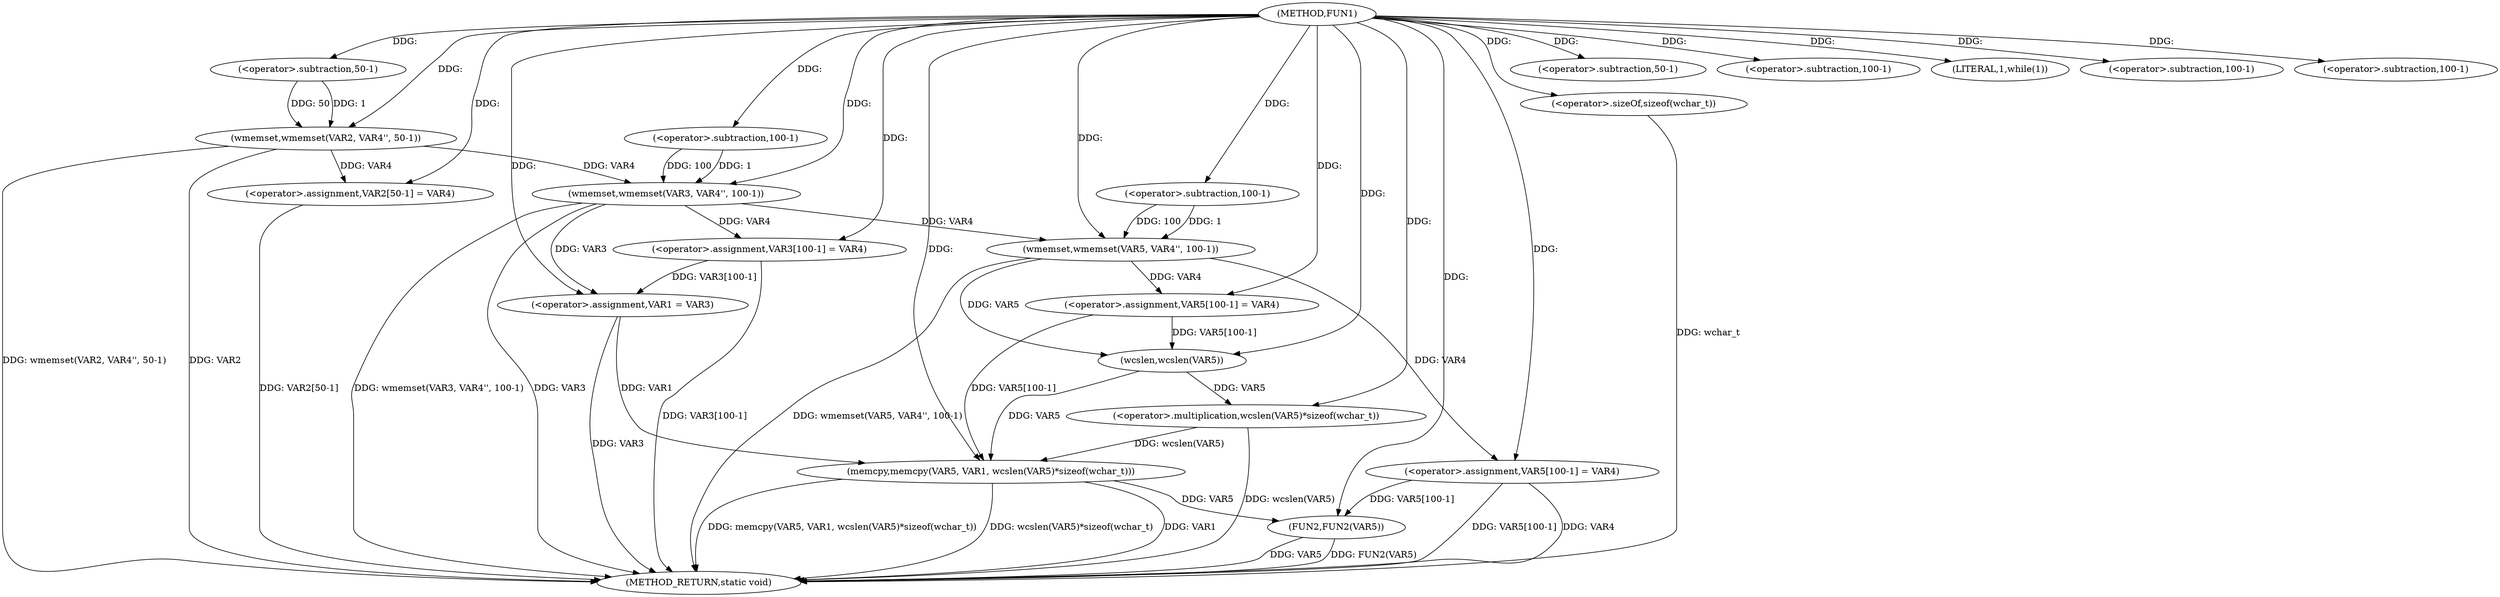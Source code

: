 digraph FUN1 {  
"1000100" [label = "(METHOD,FUN1)" ]
"1000170" [label = "(METHOD_RETURN,static void)" ]
"1000105" [label = "(wmemset,wmemset(VAR2, VAR4'', 50-1))" ]
"1000108" [label = "(<operator>.subtraction,50-1)" ]
"1000111" [label = "(<operator>.assignment,VAR2[50-1] = VAR4)" ]
"1000114" [label = "(<operator>.subtraction,50-1)" ]
"1000118" [label = "(wmemset,wmemset(VAR3, VAR4'', 100-1))" ]
"1000121" [label = "(<operator>.subtraction,100-1)" ]
"1000124" [label = "(<operator>.assignment,VAR3[100-1] = VAR4)" ]
"1000127" [label = "(<operator>.subtraction,100-1)" ]
"1000132" [label = "(LITERAL,1,while(1))" ]
"1000134" [label = "(<operator>.assignment,VAR1 = VAR3)" ]
"1000140" [label = "(wmemset,wmemset(VAR5, VAR4'', 100-1))" ]
"1000143" [label = "(<operator>.subtraction,100-1)" ]
"1000146" [label = "(<operator>.assignment,VAR5[100-1] = VAR4)" ]
"1000149" [label = "(<operator>.subtraction,100-1)" ]
"1000153" [label = "(memcpy,memcpy(VAR5, VAR1, wcslen(VAR5)*sizeof(wchar_t)))" ]
"1000156" [label = "(<operator>.multiplication,wcslen(VAR5)*sizeof(wchar_t))" ]
"1000157" [label = "(wcslen,wcslen(VAR5))" ]
"1000159" [label = "(<operator>.sizeOf,sizeof(wchar_t))" ]
"1000161" [label = "(<operator>.assignment,VAR5[100-1] = VAR4)" ]
"1000164" [label = "(<operator>.subtraction,100-1)" ]
"1000168" [label = "(FUN2,FUN2(VAR5))" ]
  "1000124" -> "1000170"  [ label = "DDG: VAR3[100-1]"] 
  "1000168" -> "1000170"  [ label = "DDG: VAR5"] 
  "1000156" -> "1000170"  [ label = "DDG: wcslen(VAR5)"] 
  "1000105" -> "1000170"  [ label = "DDG: wmemset(VAR2, VAR4'', 50-1)"] 
  "1000140" -> "1000170"  [ label = "DDG: wmemset(VAR5, VAR4'', 100-1)"] 
  "1000153" -> "1000170"  [ label = "DDG: memcpy(VAR5, VAR1, wcslen(VAR5)*sizeof(wchar_t))"] 
  "1000118" -> "1000170"  [ label = "DDG: wmemset(VAR3, VAR4'', 100-1)"] 
  "1000111" -> "1000170"  [ label = "DDG: VAR2[50-1]"] 
  "1000134" -> "1000170"  [ label = "DDG: VAR3"] 
  "1000153" -> "1000170"  [ label = "DDG: wcslen(VAR5)*sizeof(wchar_t)"] 
  "1000118" -> "1000170"  [ label = "DDG: VAR3"] 
  "1000161" -> "1000170"  [ label = "DDG: VAR5[100-1]"] 
  "1000105" -> "1000170"  [ label = "DDG: VAR2"] 
  "1000168" -> "1000170"  [ label = "DDG: FUN2(VAR5)"] 
  "1000159" -> "1000170"  [ label = "DDG: wchar_t"] 
  "1000153" -> "1000170"  [ label = "DDG: VAR1"] 
  "1000161" -> "1000170"  [ label = "DDG: VAR4"] 
  "1000100" -> "1000105"  [ label = "DDG: "] 
  "1000108" -> "1000105"  [ label = "DDG: 50"] 
  "1000108" -> "1000105"  [ label = "DDG: 1"] 
  "1000100" -> "1000108"  [ label = "DDG: "] 
  "1000105" -> "1000111"  [ label = "DDG: VAR4"] 
  "1000100" -> "1000111"  [ label = "DDG: "] 
  "1000100" -> "1000114"  [ label = "DDG: "] 
  "1000100" -> "1000118"  [ label = "DDG: "] 
  "1000105" -> "1000118"  [ label = "DDG: VAR4"] 
  "1000121" -> "1000118"  [ label = "DDG: 100"] 
  "1000121" -> "1000118"  [ label = "DDG: 1"] 
  "1000100" -> "1000121"  [ label = "DDG: "] 
  "1000118" -> "1000124"  [ label = "DDG: VAR4"] 
  "1000100" -> "1000124"  [ label = "DDG: "] 
  "1000100" -> "1000127"  [ label = "DDG: "] 
  "1000100" -> "1000132"  [ label = "DDG: "] 
  "1000124" -> "1000134"  [ label = "DDG: VAR3[100-1]"] 
  "1000118" -> "1000134"  [ label = "DDG: VAR3"] 
  "1000100" -> "1000134"  [ label = "DDG: "] 
  "1000100" -> "1000140"  [ label = "DDG: "] 
  "1000118" -> "1000140"  [ label = "DDG: VAR4"] 
  "1000143" -> "1000140"  [ label = "DDG: 100"] 
  "1000143" -> "1000140"  [ label = "DDG: 1"] 
  "1000100" -> "1000143"  [ label = "DDG: "] 
  "1000140" -> "1000146"  [ label = "DDG: VAR4"] 
  "1000100" -> "1000146"  [ label = "DDG: "] 
  "1000100" -> "1000149"  [ label = "DDG: "] 
  "1000157" -> "1000153"  [ label = "DDG: VAR5"] 
  "1000146" -> "1000153"  [ label = "DDG: VAR5[100-1]"] 
  "1000100" -> "1000153"  [ label = "DDG: "] 
  "1000134" -> "1000153"  [ label = "DDG: VAR1"] 
  "1000156" -> "1000153"  [ label = "DDG: wcslen(VAR5)"] 
  "1000157" -> "1000156"  [ label = "DDG: VAR5"] 
  "1000140" -> "1000157"  [ label = "DDG: VAR5"] 
  "1000146" -> "1000157"  [ label = "DDG: VAR5[100-1]"] 
  "1000100" -> "1000157"  [ label = "DDG: "] 
  "1000100" -> "1000156"  [ label = "DDG: "] 
  "1000100" -> "1000159"  [ label = "DDG: "] 
  "1000100" -> "1000161"  [ label = "DDG: "] 
  "1000140" -> "1000161"  [ label = "DDG: VAR4"] 
  "1000100" -> "1000164"  [ label = "DDG: "] 
  "1000153" -> "1000168"  [ label = "DDG: VAR5"] 
  "1000161" -> "1000168"  [ label = "DDG: VAR5[100-1]"] 
  "1000100" -> "1000168"  [ label = "DDG: "] 
}
